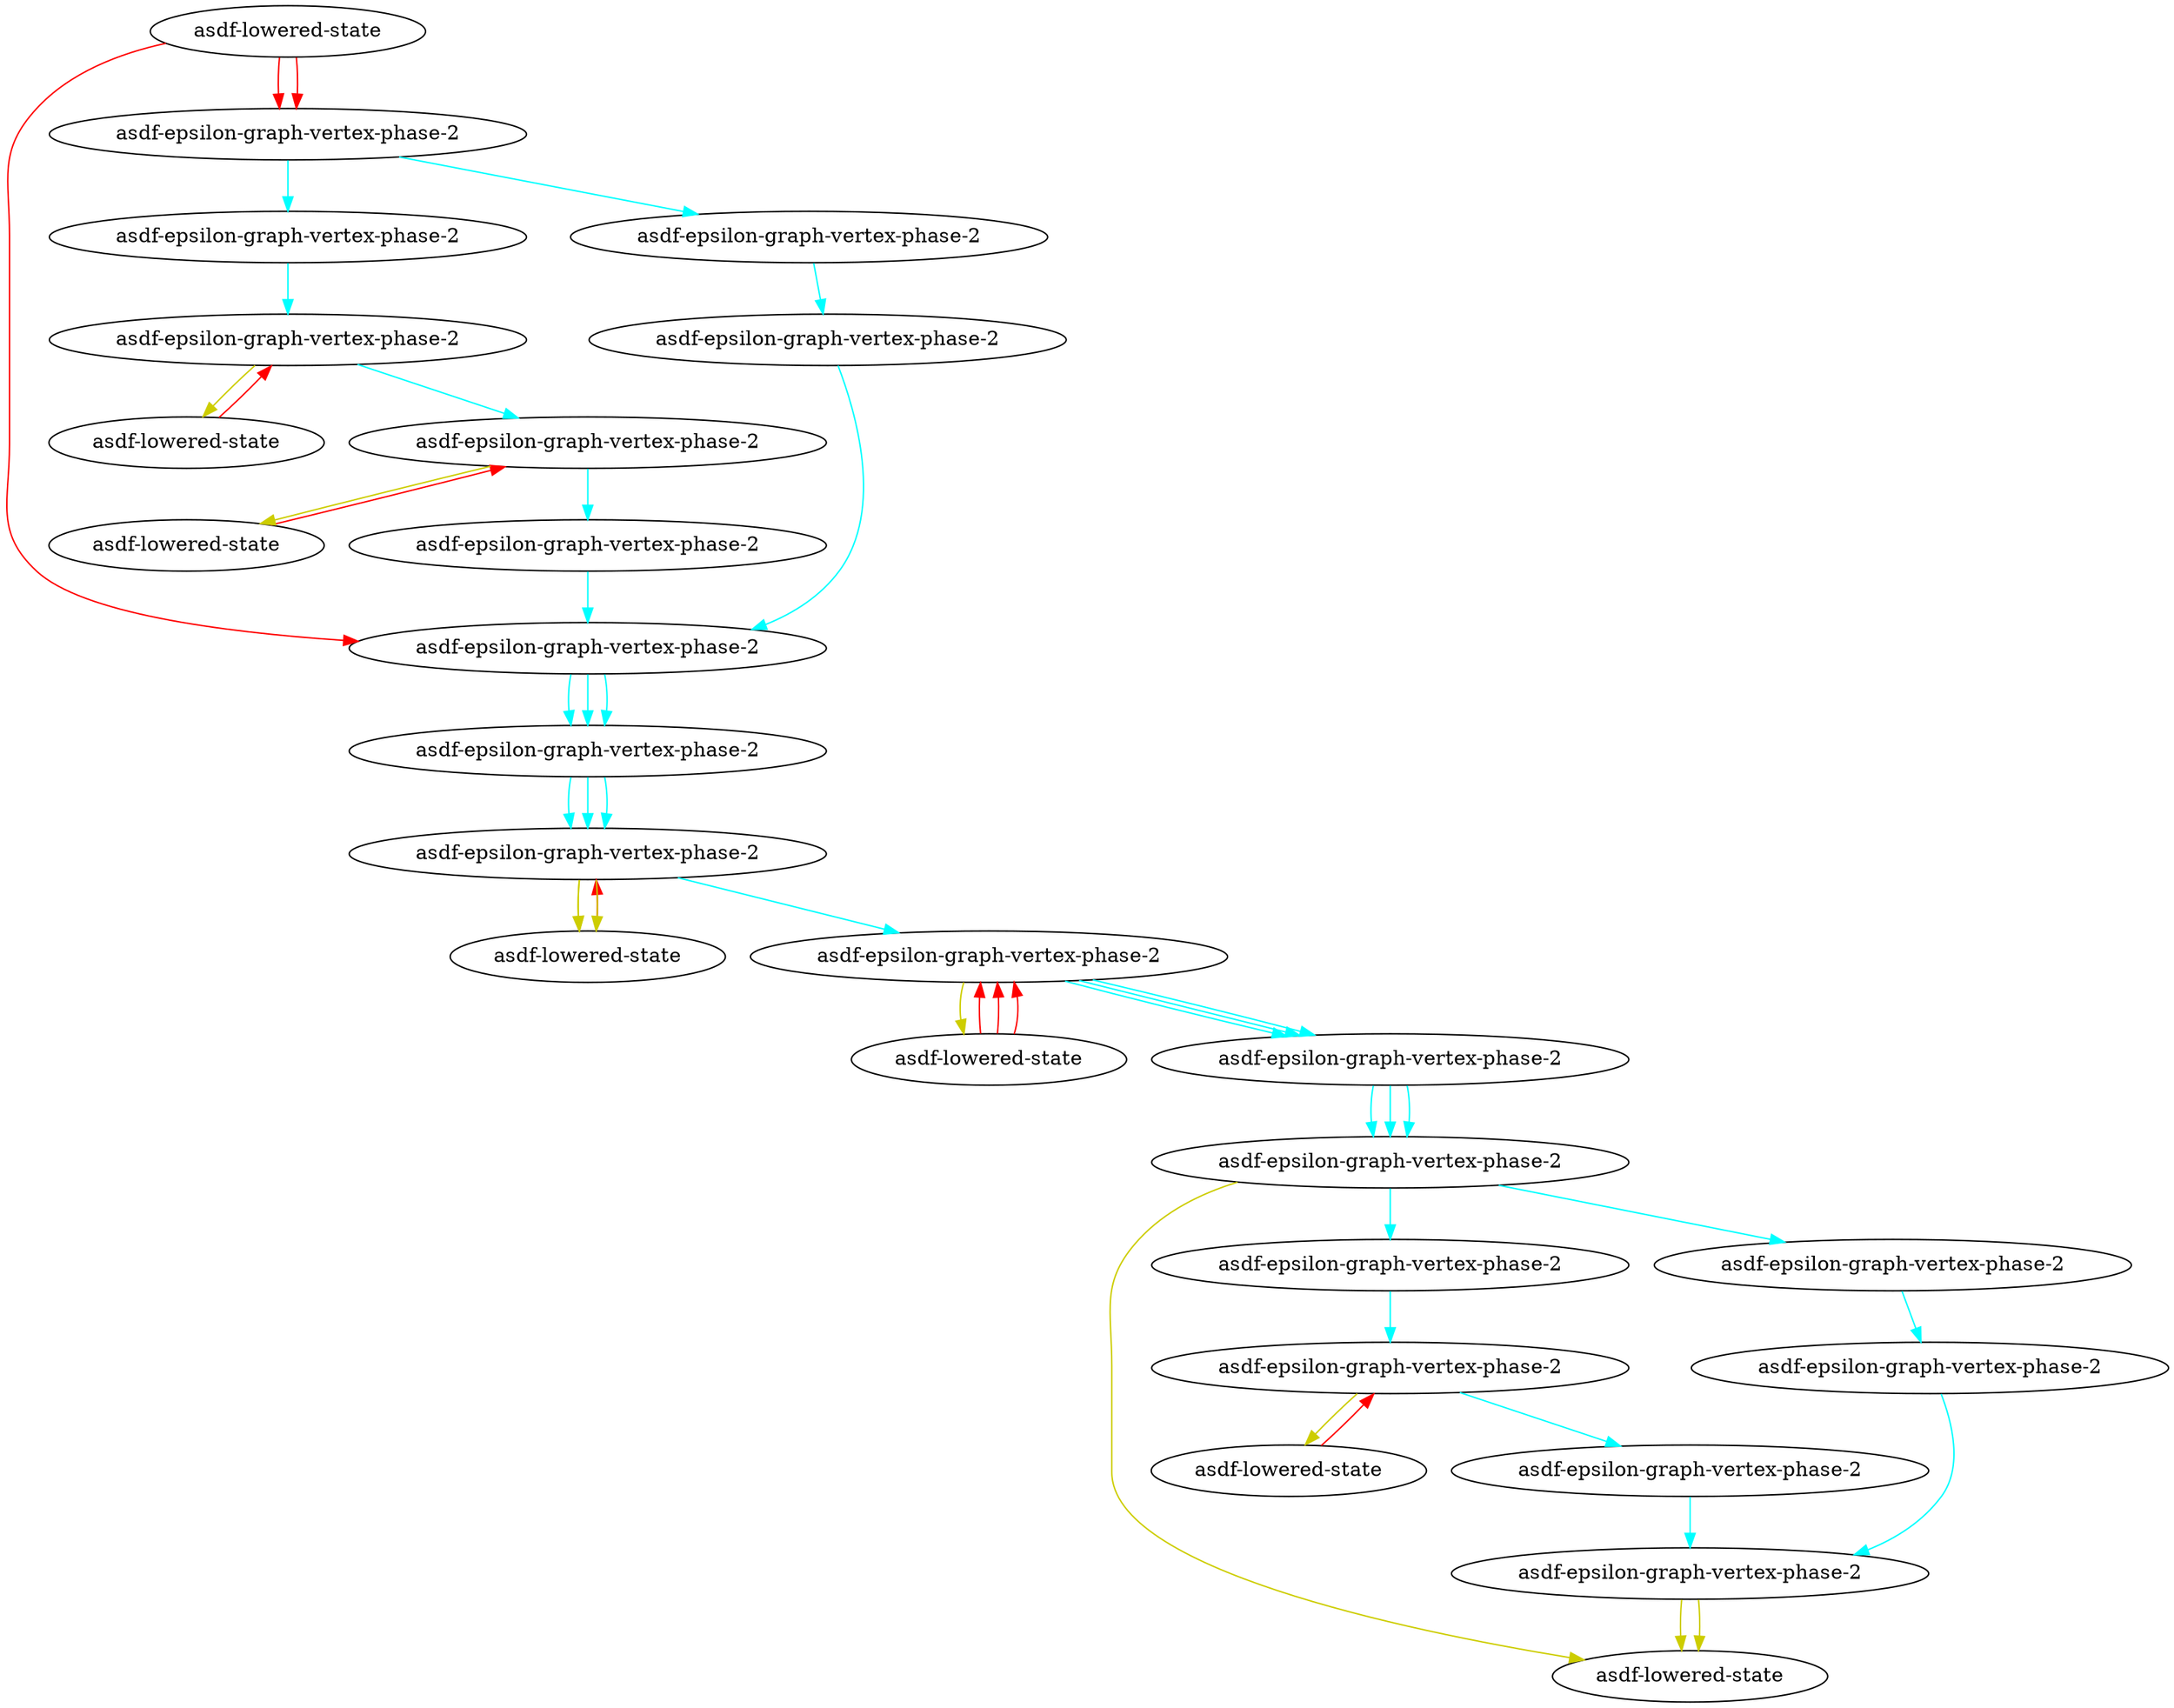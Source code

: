 digraph test_graph {
  compound = true;

  lowered_state_0[label="asdf-lowered-state", ];

  lowered_state_1[label="asdf-lowered-state", ];

  lowered_state_2[label="asdf-lowered-state", ];

  lowered_state_3[label="asdf-lowered-state", ];

  lowered_state_4[label="asdf-lowered-state", ];

  lowered_state_5[label="asdf-lowered-state", ];

  lowered_state_6[label="asdf-lowered-state", ];

  epsilon_graph_vertex_phase_2_0[label="asdf-epsilon-graph-vertex-phase-2", ];

  epsilon_graph_vertex_phase_2_1[label="asdf-epsilon-graph-vertex-phase-2", ];

  epsilon_graph_vertex_phase_2_2[label="asdf-epsilon-graph-vertex-phase-2", ];

  epsilon_graph_vertex_phase_2_3[label="asdf-epsilon-graph-vertex-phase-2", ];

  epsilon_graph_vertex_phase_2_4[label="asdf-epsilon-graph-vertex-phase-2", ];

  epsilon_graph_vertex_phase_2_5[label="asdf-epsilon-graph-vertex-phase-2", ];

  epsilon_graph_vertex_phase_2_6[label="asdf-epsilon-graph-vertex-phase-2", ];

  epsilon_graph_vertex_phase_2_7[label="asdf-epsilon-graph-vertex-phase-2", ];

  epsilon_graph_vertex_phase_2_8[label="asdf-epsilon-graph-vertex-phase-2", ];

  epsilon_graph_vertex_phase_2_9[label="asdf-epsilon-graph-vertex-phase-2", ];

  epsilon_graph_vertex_phase_2_10[label="asdf-epsilon-graph-vertex-phase-2", ];

  epsilon_graph_vertex_phase_2_11[label="asdf-epsilon-graph-vertex-phase-2", ];

  epsilon_graph_vertex_phase_2_12[label="asdf-epsilon-graph-vertex-phase-2", ];

  epsilon_graph_vertex_phase_2_13[label="asdf-epsilon-graph-vertex-phase-2", ];

  epsilon_graph_vertex_phase_2_14[label="asdf-epsilon-graph-vertex-phase-2", ];

  epsilon_graph_vertex_phase_2_15[label="asdf-epsilon-graph-vertex-phase-2", ];

  epsilon_graph_vertex_phase_2_16[label="asdf-epsilon-graph-vertex-phase-2", ];

  epsilon_graph_vertex_phase_2_17[label="asdf-epsilon-graph-vertex-phase-2", ];

  epsilon_graph_vertex_phase_2_18[label="asdf-epsilon-graph-vertex-phase-2", ];

  lowered_state_0 -> epsilon_graph_vertex_phase_2_0[color="red", ];

  epsilon_graph_vertex_phase_2_0 -> epsilon_graph_vertex_phase_2_1[color="aqua", ];

  epsilon_graph_vertex_phase_2_1 -> epsilon_graph_vertex_phase_2_2[color="aqua", ];

  epsilon_graph_vertex_phase_2_2 -> lowered_state_1[color="yellow3", ];

  lowered_state_0 -> epsilon_graph_vertex_phase_2_3[color="red", ];

  epsilon_graph_vertex_phase_2_3 -> epsilon_graph_vertex_phase_2_4[color="aqua", ];

  epsilon_graph_vertex_phase_2_4 -> epsilon_graph_vertex_phase_2_5[color="aqua", ];

  epsilon_graph_vertex_phase_2_5 -> lowered_state_2[color="yellow3", ];

  lowered_state_1 -> epsilon_graph_vertex_phase_2_2[color="red", ];

  epsilon_graph_vertex_phase_2_2 -> epsilon_graph_vertex_phase_2_6[color="aqua", ];

  epsilon_graph_vertex_phase_2_6 -> lowered_state_3[color="yellow3", ];

  lowered_state_2 -> epsilon_graph_vertex_phase_2_5[color="red", ];

  epsilon_graph_vertex_phase_2_5 -> epsilon_graph_vertex_phase_2_7[color="aqua", ];

  epsilon_graph_vertex_phase_2_7 -> lowered_state_4[color="yellow3", ];

  lowered_state_5 -> epsilon_graph_vertex_phase_2_8[color="red", ];

  epsilon_graph_vertex_phase_2_8 -> epsilon_graph_vertex_phase_2_9[color="aqua", ];

  epsilon_graph_vertex_phase_2_9 -> epsilon_graph_vertex_phase_2_10[color="aqua", ];

  epsilon_graph_vertex_phase_2_10 -> lowered_state_6[color="yellow3", ];

  lowered_state_3 -> epsilon_graph_vertex_phase_2_6[color="red", ];

  epsilon_graph_vertex_phase_2_6 -> epsilon_graph_vertex_phase_2_11[color="aqua", ];

  epsilon_graph_vertex_phase_2_11 -> epsilon_graph_vertex_phase_2_12[color="aqua", ];

  epsilon_graph_vertex_phase_2_12 -> lowered_state_6[color="yellow3", ];

  lowered_state_0 -> epsilon_graph_vertex_phase_2_3[color="red", ];

  epsilon_graph_vertex_phase_2_3 -> epsilon_graph_vertex_phase_2_13[color="aqua", ];

  epsilon_graph_vertex_phase_2_13 -> epsilon_graph_vertex_phase_2_14[color="aqua", ];

  epsilon_graph_vertex_phase_2_14 -> epsilon_graph_vertex_phase_2_0[color="aqua", ];

  epsilon_graph_vertex_phase_2_0 -> epsilon_graph_vertex_phase_2_1[color="aqua", ];

  epsilon_graph_vertex_phase_2_1 -> epsilon_graph_vertex_phase_2_2[color="aqua", ];

  epsilon_graph_vertex_phase_2_2 -> lowered_state_1[color="yellow3", ];

  lowered_state_3 -> epsilon_graph_vertex_phase_2_6[color="red", ];

  epsilon_graph_vertex_phase_2_6 -> epsilon_graph_vertex_phase_2_11[color="aqua", ];

  epsilon_graph_vertex_phase_2_11 -> epsilon_graph_vertex_phase_2_12[color="aqua", ];

  epsilon_graph_vertex_phase_2_12 -> epsilon_graph_vertex_phase_2_15[color="aqua", ];

  epsilon_graph_vertex_phase_2_15 -> epsilon_graph_vertex_phase_2_8[color="aqua", ];

  epsilon_graph_vertex_phase_2_8 -> lowered_state_5[color="yellow3", ];

  lowered_state_4 -> epsilon_graph_vertex_phase_2_7[color="red", ];

  epsilon_graph_vertex_phase_2_7 -> epsilon_graph_vertex_phase_2_16[color="aqua", ];

  epsilon_graph_vertex_phase_2_16 -> epsilon_graph_vertex_phase_2_0[color="aqua", ];

  epsilon_graph_vertex_phase_2_0 -> epsilon_graph_vertex_phase_2_1[color="aqua", ];

  epsilon_graph_vertex_phase_2_1 -> epsilon_graph_vertex_phase_2_2[color="aqua", ];

  epsilon_graph_vertex_phase_2_2 -> lowered_state_1[color="yellow3", ];

  lowered_state_3 -> epsilon_graph_vertex_phase_2_6[color="red", ];

  epsilon_graph_vertex_phase_2_6 -> epsilon_graph_vertex_phase_2_11[color="aqua", ];

  epsilon_graph_vertex_phase_2_11 -> epsilon_graph_vertex_phase_2_12[color="aqua", ];

  epsilon_graph_vertex_phase_2_12 -> epsilon_graph_vertex_phase_2_17[color="aqua", ];

  epsilon_graph_vertex_phase_2_17 -> epsilon_graph_vertex_phase_2_18[color="aqua", ];

  epsilon_graph_vertex_phase_2_18 -> epsilon_graph_vertex_phase_2_10[color="aqua", ];

  epsilon_graph_vertex_phase_2_10 -> lowered_state_6[color="yellow3", ];
}

